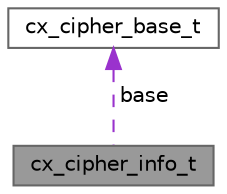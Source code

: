 digraph "cx_cipher_info_t"
{
 // LATEX_PDF_SIZE
  bgcolor="transparent";
  edge [fontname=Helvetica,fontsize=10,labelfontname=Helvetica,labelfontsize=10];
  node [fontname=Helvetica,fontsize=10,shape=box,height=0.2,width=0.4];
  Node1 [label="cx_cipher_info_t",height=0.2,width=0.4,color="gray40", fillcolor="grey60", style="filled", fontcolor="black",tooltip=" "];
  Node2 -> Node1 [dir="back",color="darkorchid3",style="dashed",label=" base" ];
  Node2 [label="cx_cipher_base_t",height=0.2,width=0.4,color="gray40", fillcolor="white", style="filled",URL="$structcx__cipher__base__t.html",tooltip=" "];
}
